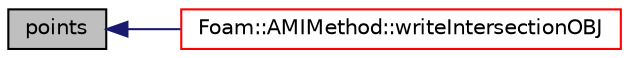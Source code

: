 digraph "points"
{
  bgcolor="transparent";
  edge [fontname="Helvetica",fontsize="10",labelfontname="Helvetica",labelfontsize="10"];
  node [fontname="Helvetica",fontsize="10",shape=record];
  rankdir="LR";
  Node1 [label="points",height=0.2,width=0.4,color="black", fillcolor="grey75", style="filled", fontcolor="black"];
  Node1 -> Node2 [dir="back",color="midnightblue",fontsize="10",style="solid",fontname="Helvetica"];
  Node2 [label="Foam::AMIMethod::writeIntersectionOBJ",height=0.2,width=0.4,color="red",URL="$a00048.html#a1ae14866bd543ac18f109442e6ffe9c1",tooltip="Write triangle intersection to OBJ file. "];
}
